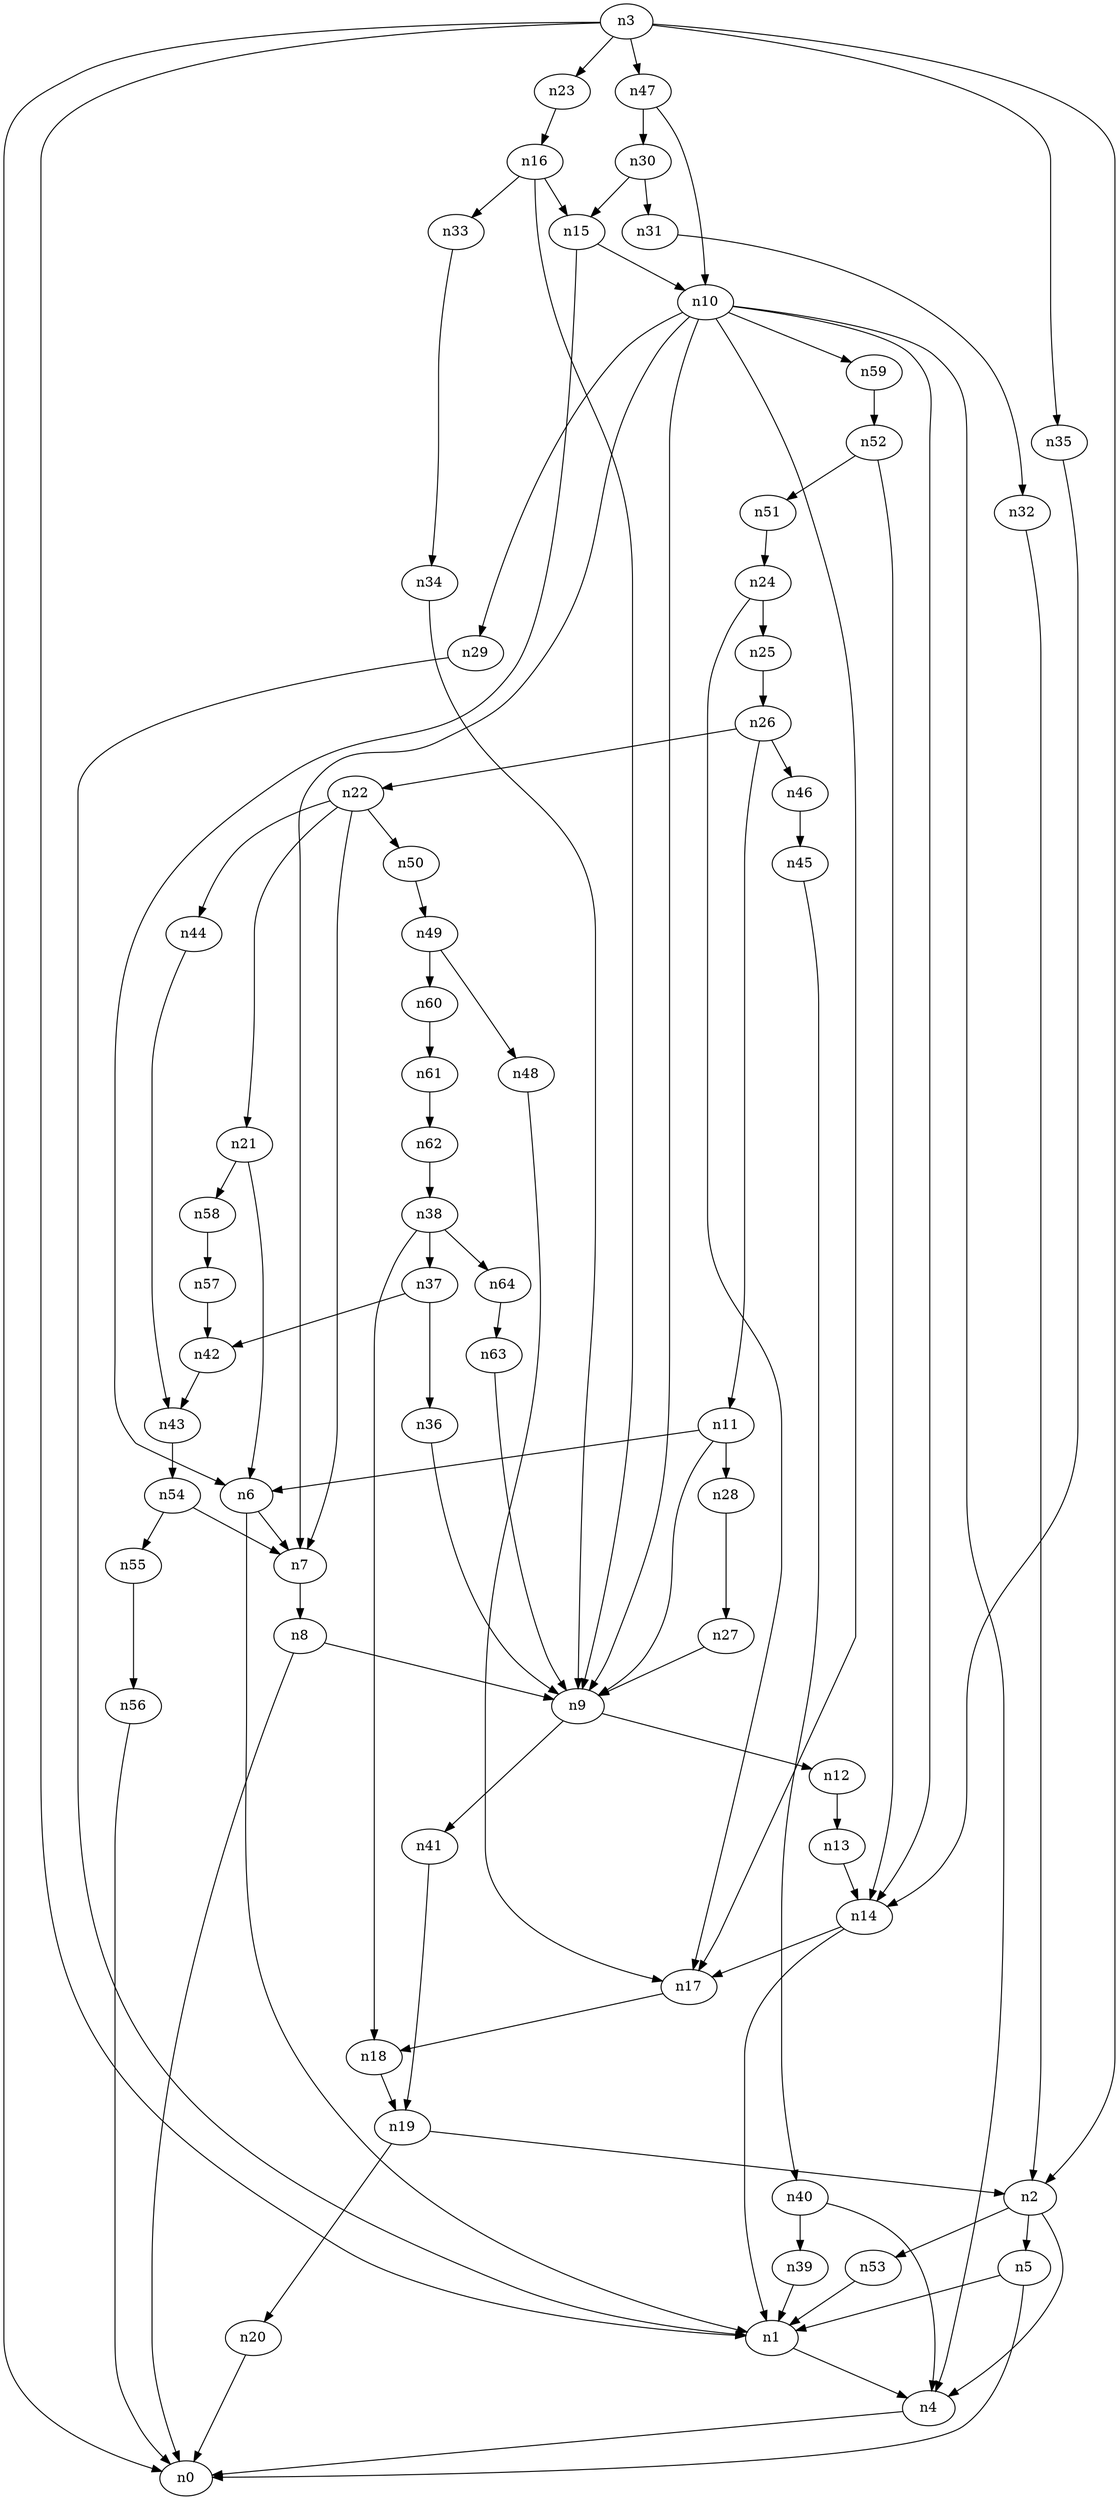 digraph G {
	n1 -> n4	 [_graphml_id=e4];
	n2 -> n4	 [_graphml_id=e7];
	n2 -> n5	 [_graphml_id=e8];
	n2 -> n53	 [_graphml_id=e85];
	n3 -> n0	 [_graphml_id=e0];
	n3 -> n1	 [_graphml_id=e3];
	n3 -> n2	 [_graphml_id=e6];
	n3 -> n23	 [_graphml_id=e35];
	n3 -> n35	 [_graphml_id=e55];
	n3 -> n47	 [_graphml_id=e74];
	n4 -> n0	 [_graphml_id=e1];
	n5 -> n0	 [_graphml_id=e2];
	n5 -> n1	 [_graphml_id=e5];
	n6 -> n1	 [_graphml_id=e9];
	n6 -> n7	 [_graphml_id=e10];
	n7 -> n8	 [_graphml_id=e11];
	n8 -> n0	 [_graphml_id=e12];
	n8 -> n9	 [_graphml_id=e13];
	n9 -> n12	 [_graphml_id=e19];
	n9 -> n41	 [_graphml_id=e65];
	n10 -> n4	 [_graphml_id=e15];
	n10 -> n7	 [_graphml_id=e18];
	n10 -> n9	 [_graphml_id=e14];
	n10 -> n14	 [_graphml_id=e22];
	n10 -> n17	 [_graphml_id=e27];
	n10 -> n29	 [_graphml_id=e45];
	n10 -> n59	 [_graphml_id=e94];
	n11 -> n6	 [_graphml_id=e16];
	n11 -> n9	 [_graphml_id=e17];
	n11 -> n28	 [_graphml_id=e44];
	n12 -> n13	 [_graphml_id=e20];
	n13 -> n14	 [_graphml_id=e21];
	n14 -> n1	 [_graphml_id=e47];
	n14 -> n17	 [_graphml_id=e26];
	n15 -> n6	 [_graphml_id=e57];
	n15 -> n10	 [_graphml_id=e23];
	n16 -> n9	 [_graphml_id=e25];
	n16 -> n15	 [_graphml_id=e24];
	n16 -> n33	 [_graphml_id=e52];
	n17 -> n18	 [_graphml_id=e28];
	n18 -> n19	 [_graphml_id=e29];
	n19 -> n2	 [_graphml_id=e37];
	n19 -> n20	 [_graphml_id=e30];
	n20 -> n0	 [_graphml_id=e31];
	n21 -> n6	 [_graphml_id=e32];
	n21 -> n58	 [_graphml_id=e93];
	n22 -> n7	 [_graphml_id=e34];
	n22 -> n21	 [_graphml_id=e33];
	n22 -> n44	 [_graphml_id=e70];
	n22 -> n50	 [_graphml_id=e80];
	n23 -> n16	 [_graphml_id=e36];
	n24 -> n17	 [_graphml_id=e38];
	n24 -> n25	 [_graphml_id=e39];
	n25 -> n26	 [_graphml_id=e40];
	n26 -> n11	 [_graphml_id=e76];
	n26 -> n22	 [_graphml_id=e41];
	n26 -> n46	 [_graphml_id=e73];
	n27 -> n9	 [_graphml_id=e42];
	n28 -> n27	 [_graphml_id=e43];
	n29 -> n1	 [_graphml_id=e46];
	n30 -> n15	 [_graphml_id=e48];
	n30 -> n31	 [_graphml_id=e49];
	n31 -> n32	 [_graphml_id=e50];
	n32 -> n2	 [_graphml_id=e51];
	n33 -> n34	 [_graphml_id=e53];
	n34 -> n9	 [_graphml_id=e54];
	n35 -> n14	 [_graphml_id=e56];
	n36 -> n9	 [_graphml_id=e58];
	n37 -> n36	 [_graphml_id=e59];
	n37 -> n42	 [_graphml_id=e67];
	n38 -> n18	 [_graphml_id=e61];
	n38 -> n37	 [_graphml_id=e60];
	n38 -> n64	 [_graphml_id=e103];
	n39 -> n1	 [_graphml_id=e62];
	n40 -> n4	 [_graphml_id=e64];
	n40 -> n39	 [_graphml_id=e63];
	n41 -> n19	 [_graphml_id=e66];
	n42 -> n43	 [_graphml_id=e68];
	n43 -> n54	 [_graphml_id=e87];
	n44 -> n43	 [_graphml_id=e69];
	n45 -> n40	 [_graphml_id=e71];
	n46 -> n45	 [_graphml_id=e72];
	n47 -> n10	 [_graphml_id=e86];
	n47 -> n30	 [_graphml_id=e75];
	n48 -> n17	 [_graphml_id=e77];
	n49 -> n48	 [_graphml_id=e78];
	n49 -> n60	 [_graphml_id=e97];
	n50 -> n49	 [_graphml_id=e79];
	n51 -> n24	 [_graphml_id=e81];
	n52 -> n14	 [_graphml_id=e83];
	n52 -> n51	 [_graphml_id=e82];
	n53 -> n1	 [_graphml_id=e84];
	n54 -> n7	 [_graphml_id=e96];
	n54 -> n55	 [_graphml_id=e88];
	n55 -> n56	 [_graphml_id=e89];
	n56 -> n0	 [_graphml_id=e90];
	n57 -> n42	 [_graphml_id=e91];
	n58 -> n57	 [_graphml_id=e92];
	n59 -> n52	 [_graphml_id=e95];
	n60 -> n61	 [_graphml_id=e98];
	n61 -> n62	 [_graphml_id=e99];
	n62 -> n38	 [_graphml_id=e100];
	n63 -> n9	 [_graphml_id=e101];
	n64 -> n63	 [_graphml_id=e102];
}
